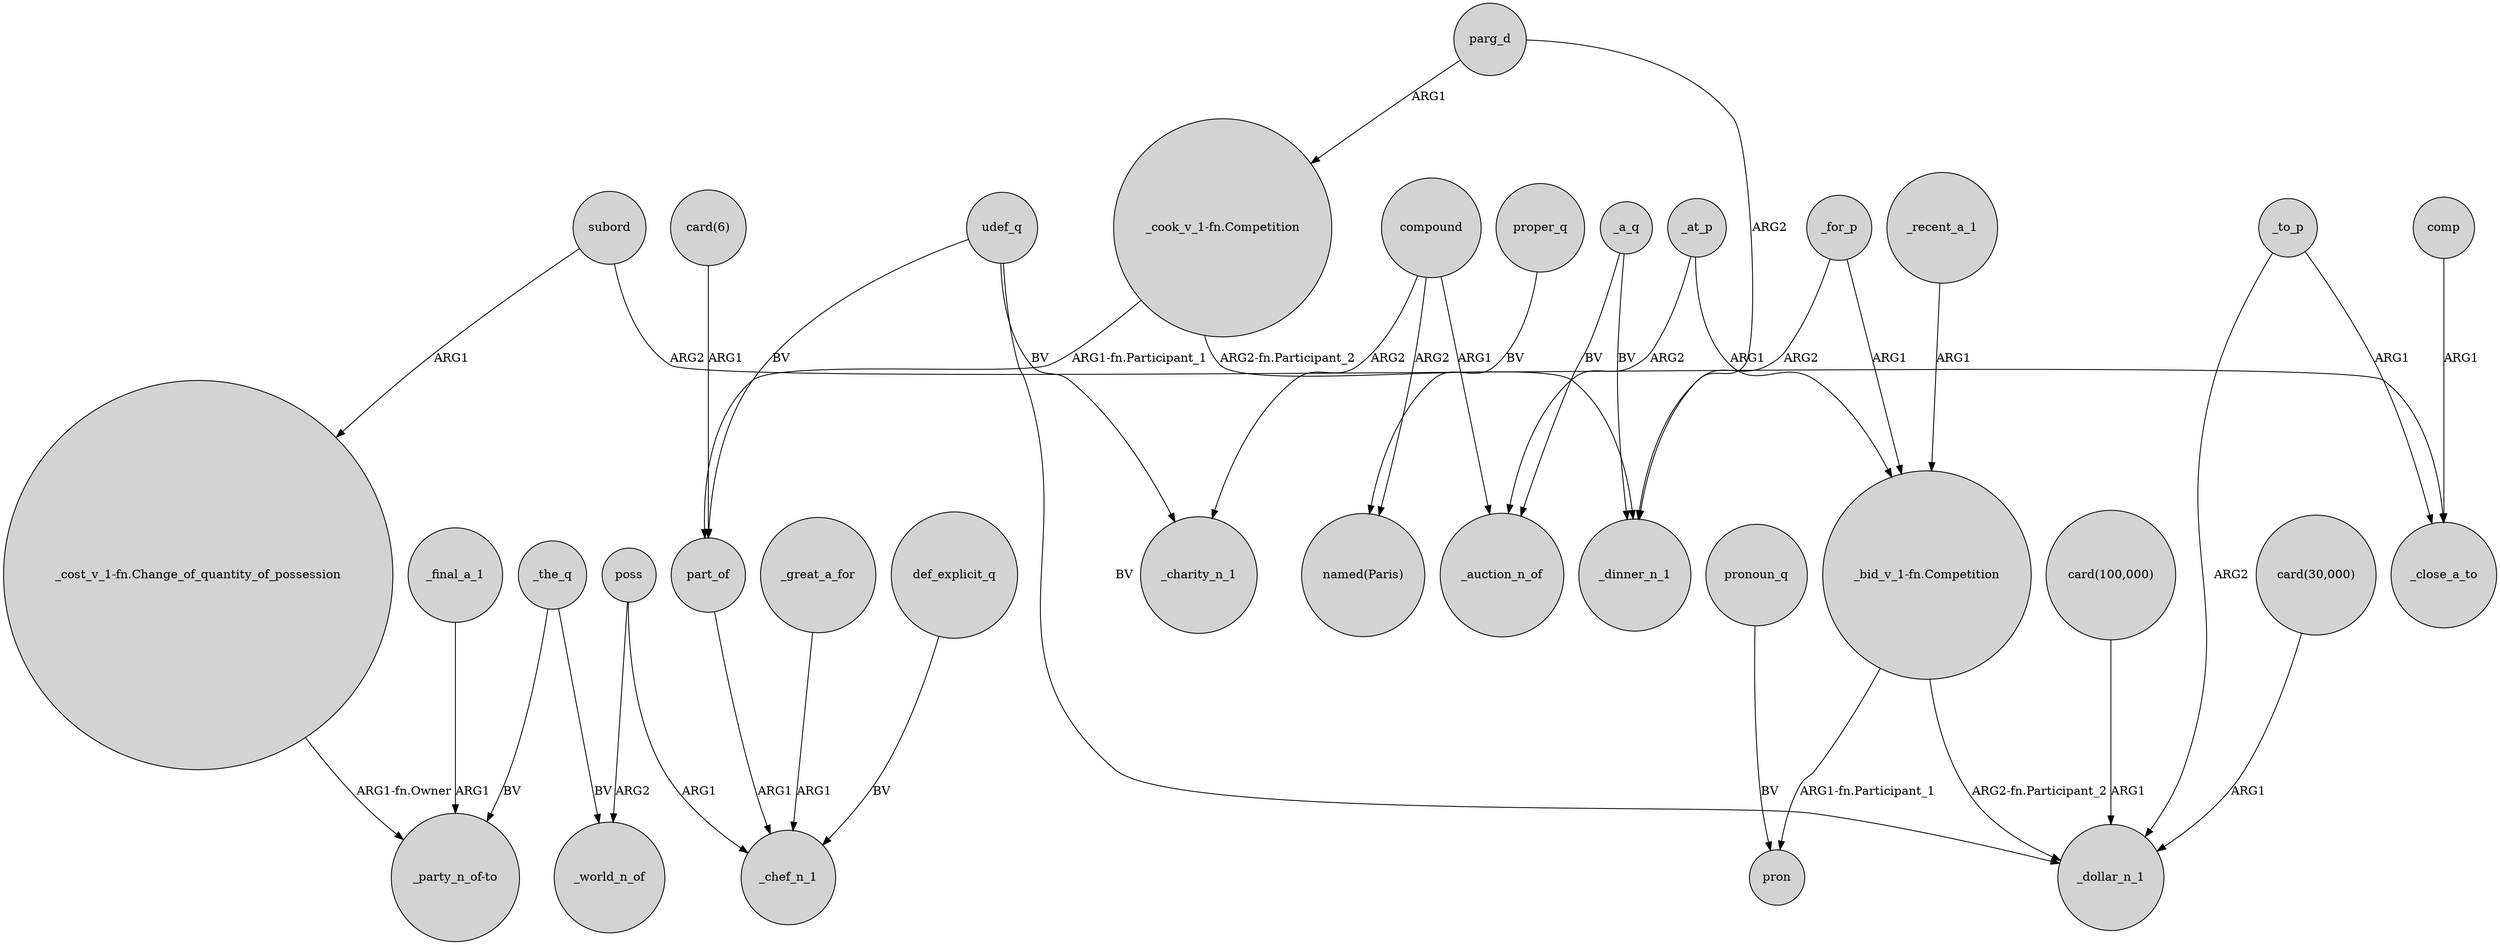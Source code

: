 digraph {
	node [shape=circle style=filled]
	"_cost_v_1-fn.Change_of_quantity_of_possession" -> "_party_n_of-to" [label="ARG1-fn.Owner"]
	udef_q -> _charity_n_1 [label=BV]
	subord -> "_cost_v_1-fn.Change_of_quantity_of_possession" [label=ARG1]
	"card(6)" -> part_of [label=ARG1]
	"_bid_v_1-fn.Competition" -> pron [label="ARG1-fn.Participant_1"]
	udef_q -> part_of [label=BV]
	"_bid_v_1-fn.Competition" -> _dollar_n_1 [label="ARG2-fn.Participant_2"]
	"card(100,000)" -> _dollar_n_1 [label=ARG1]
	_final_a_1 -> "_party_n_of-to" [label=ARG1]
	parg_d -> _dinner_n_1 [label=ARG2]
	_to_p -> _dollar_n_1 [label=ARG2]
	_for_p -> "_bid_v_1-fn.Competition" [label=ARG1]
	_great_a_for -> _chef_n_1 [label=ARG1]
	comp -> _close_a_to [label=ARG1]
	_recent_a_1 -> "_bid_v_1-fn.Competition" [label=ARG1]
	subord -> _close_a_to [label=ARG2]
	pronoun_q -> pron [label=BV]
	compound -> "named(Paris)" [label=ARG2]
	_a_q -> _dinner_n_1 [label=BV]
	_at_p -> "_bid_v_1-fn.Competition" [label=ARG1]
	"card(30,000)" -> _dollar_n_1 [label=ARG1]
	_a_q -> _auction_n_of [label=BV]
	"_cook_v_1-fn.Competition" -> part_of [label="ARG1-fn.Participant_1"]
	"_cook_v_1-fn.Competition" -> _dinner_n_1 [label="ARG2-fn.Participant_2"]
	udef_q -> _dollar_n_1 [label=BV]
	poss -> _chef_n_1 [label=ARG1]
	_the_q -> "_party_n_of-to" [label=BV]
	parg_d -> "_cook_v_1-fn.Competition" [label=ARG1]
	compound -> _auction_n_of [label=ARG1]
	def_explicit_q -> _chef_n_1 [label=BV]
	proper_q -> "named(Paris)" [label=BV]
	_to_p -> _close_a_to [label=ARG1]
	_for_p -> _dinner_n_1 [label=ARG2]
	part_of -> _chef_n_1 [label=ARG1]
	poss -> _world_n_of [label=ARG2]
	_at_p -> _auction_n_of [label=ARG2]
	_the_q -> _world_n_of [label=BV]
	compound -> _charity_n_1 [label=ARG2]
}
